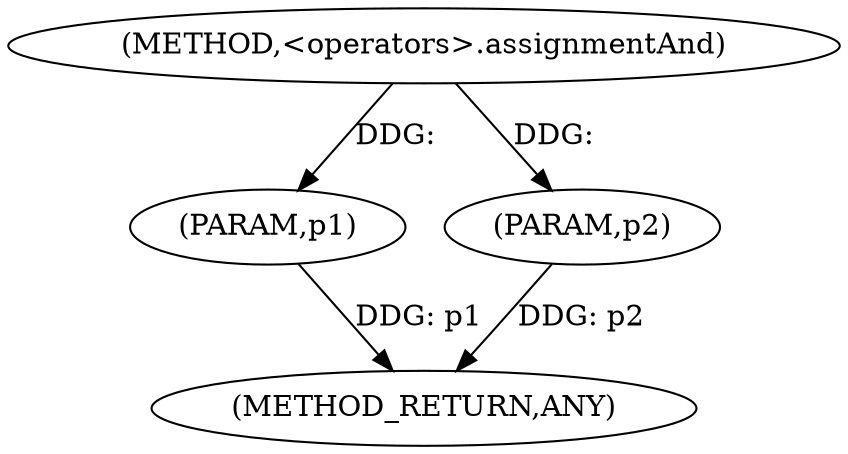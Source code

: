 digraph "&lt;operators&gt;.assignmentAnd" {  
"99993" [label = <(METHOD,&lt;operators&gt;.assignmentAnd)> ]
"99996" [label = <(METHOD_RETURN,ANY)> ]
"99994" [label = <(PARAM,p1)> ]
"99995" [label = <(PARAM,p2)> ]
  "99994" -> "99996"  [ label = "DDG: p1"] 
  "99995" -> "99996"  [ label = "DDG: p2"] 
  "99993" -> "99994"  [ label = "DDG: "] 
  "99993" -> "99995"  [ label = "DDG: "] 
}
